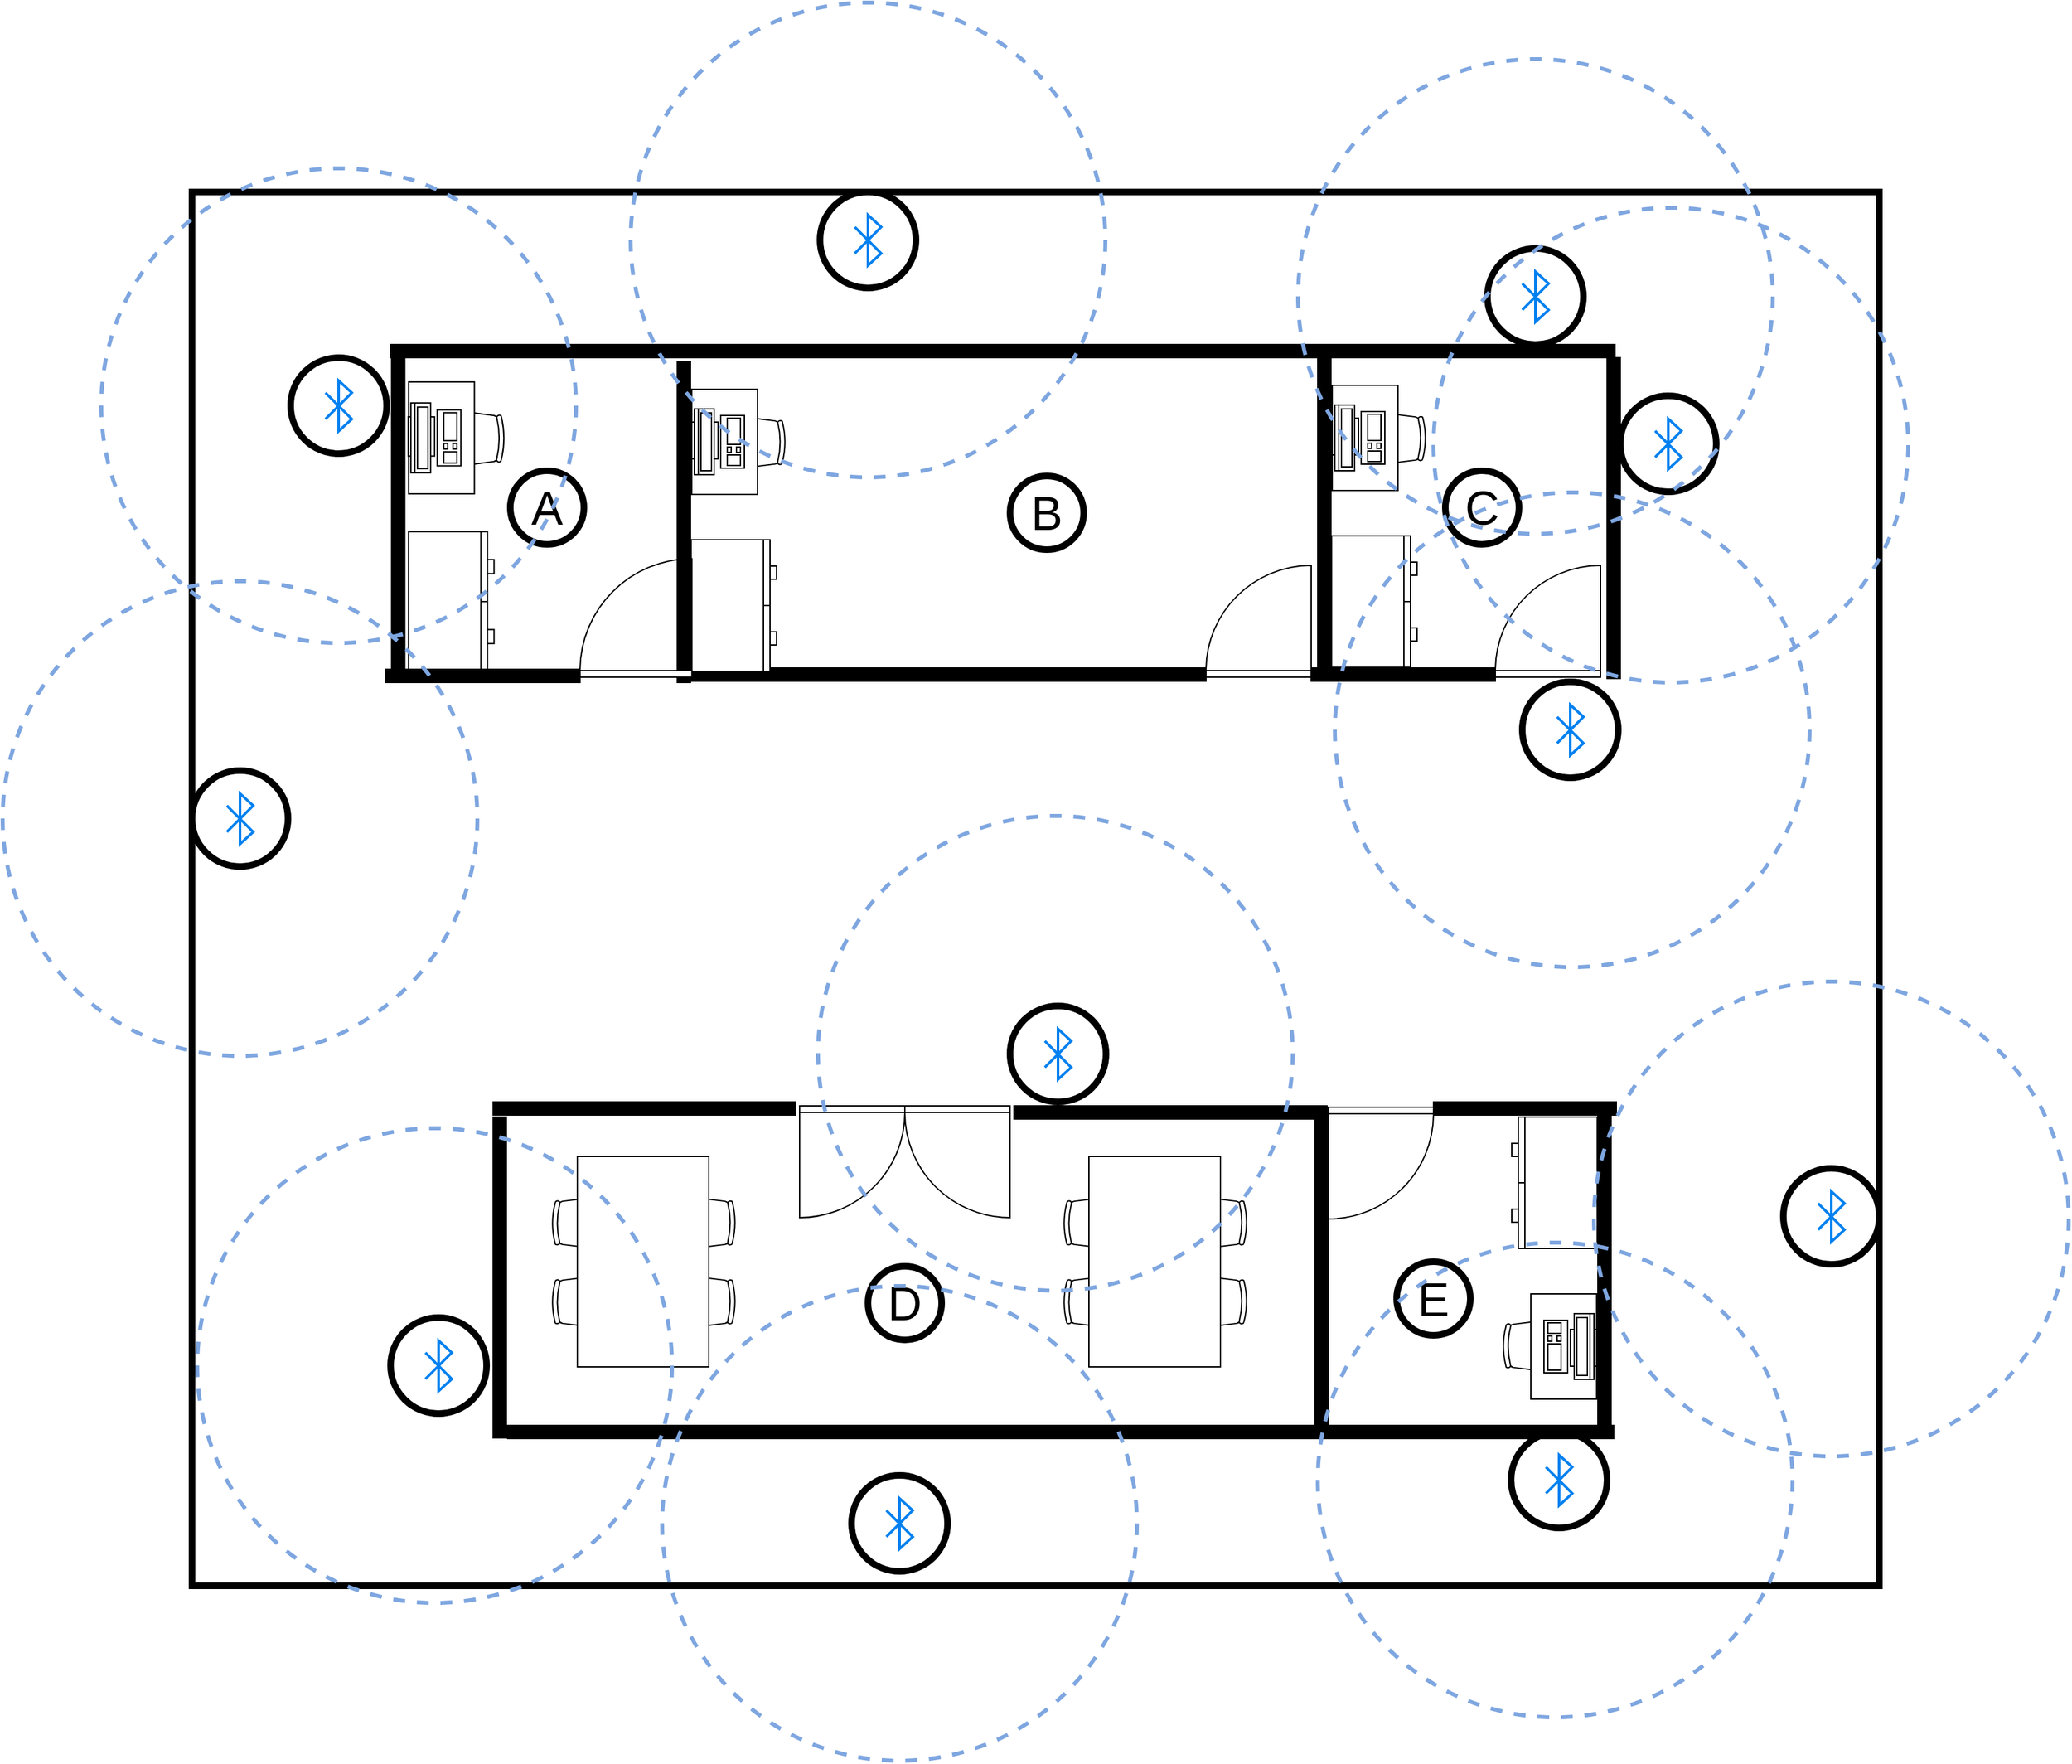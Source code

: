 <mxfile version="10.6.7" type="github"><diagram name="Page-1" id="4bd5d27a-524c-7e24-5d5f-89a86ee4fca1"><mxGraphModel dx="1676" dy="198" grid="1" gridSize="10" guides="1" tooltips="1" connect="1" arrows="1" fold="1" page="1" pageScale="1" pageWidth="1100" pageHeight="850" background="#ffffff" math="0" shadow="0"><root><mxCell id="0"/><mxCell id="1" parent="0"/><mxCell id="tAfreIKGN3YU9tpH7wSX-119" value="" style="rounded=0;whiteSpace=wrap;html=1;gradientColor=none;strokeWidth=5;fontStyle=1;fillColor=none;" vertex="1" parent="1"><mxGeometry x="812" y="1500" width="1283" height="1060" as="geometry"/></mxCell><mxCell id="tAfreIKGN3YU9tpH7wSX-102" value="" style="group;rotation=180;" vertex="1" connectable="0" parent="1"><mxGeometry x="1676" y="2192" width="222" height="247" as="geometry"/></mxCell><mxCell id="tAfreIKGN3YU9tpH7wSX-103" value="" style="verticalLabelPosition=bottom;html=1;verticalAlign=top;align=center;strokeWidth=1;shape=mxgraph.floorplan.doorRight;rounded=0;shadow=0;comic=0;fillColor=#FFFFFF;fontFamily=Verdana;fontSize=12;flipV=1;rotation=180;" vertex="1" parent="tAfreIKGN3YU9tpH7wSX-102"><mxGeometry y="4" width="80" height="85" as="geometry"/></mxCell><mxCell id="tAfreIKGN3YU9tpH7wSX-104" value="" style="verticalLabelPosition=bottom;html=1;verticalAlign=top;align=center;strokeWidth=1;shape=mxgraph.floorplan.wall;fillColor=#000000;direction=south;rounded=0;shadow=0;comic=0;fontFamily=Verdana;fontSize=12;rotation=180;" vertex="1" parent="tAfreIKGN3YU9tpH7wSX-102"><mxGeometry x="205" y="3" width="10" height="244" as="geometry"/></mxCell><mxCell id="tAfreIKGN3YU9tpH7wSX-105" value="" style="group;rotation=270;" vertex="1" connectable="0" parent="tAfreIKGN3YU9tpH7wSX-102"><mxGeometry x="129" y="151" width="80" height="70" as="geometry"/></mxCell><mxCell id="tAfreIKGN3YU9tpH7wSX-106" value="" style="verticalLabelPosition=bottom;html=1;verticalAlign=top;align=center;strokeWidth=1;shape=mxgraph.floorplan.office_chair;fillColor=#ffffff;strokeColor=#000000;shadow=0;rounded=0;comic=0;fontFamily=Verdana;fontSize=12;rotation=270;" vertex="1" parent="tAfreIKGN3YU9tpH7wSX-105"><mxGeometry x="5" y="13" width="40" height="43" as="geometry"/></mxCell><mxCell id="tAfreIKGN3YU9tpH7wSX-107" value="" style="shape=rect;fillColor=#ffffff;strokeColor=#000000;shadow=0;rounded=0;comic=0;fontFamily=Verdana;fontSize=12;align=center;html=1;rotation=270;" vertex="1" parent="tAfreIKGN3YU9tpH7wSX-105"><mxGeometry x="10" y="10" width="80" height="50" as="geometry"/></mxCell><mxCell id="tAfreIKGN3YU9tpH7wSX-108" value="" style="verticalLabelPosition=bottom;html=1;verticalAlign=top;align=center;strokeWidth=1;shape=mxgraph.floorplan.workstation;fillColor=#ffffff;strokeColor=#000000;shadow=0;flipV=1;rounded=0;comic=0;fontFamily=Verdana;fontSize=12;rotation=270;" vertex="1" parent="tAfreIKGN3YU9tpH7wSX-105"><mxGeometry x="30" y="15" width="50" height="40" as="geometry"/></mxCell><mxCell id="tAfreIKGN3YU9tpH7wSX-110" value="" style="verticalLabelPosition=bottom;html=1;verticalAlign=top;align=center;strokeWidth=1;shape=mxgraph.floorplan.dresser;rounded=0;shadow=0;comic=0;fillColor=#FFFFFF;fontFamily=Verdana;fontSize=12;rotation=90;" vertex="1" parent="tAfreIKGN3YU9tpH7wSX-102"><mxGeometry x="122" y="29" width="100" height="65" as="geometry"/></mxCell><mxCell id="tAfreIKGN3YU9tpH7wSX-112" value="" style="verticalLabelPosition=bottom;html=1;verticalAlign=top;align=center;strokeWidth=1;shape=mxgraph.floorplan.wall;fillColor=#000000;rounded=0;shadow=0;comic=0;fontFamily=Verdana;fontSize=12;rotation=180;" vertex="1" parent="tAfreIKGN3YU9tpH7wSX-102"><mxGeometry x="80" width="139" height="10" as="geometry"/></mxCell><mxCell id="tAfreIKGN3YU9tpH7wSX-63" value="" style="verticalLabelPosition=bottom;html=1;verticalAlign=top;align=center;strokeWidth=1;shape=mxgraph.floorplan.wall;fillColor=#000000;rounded=0;shadow=0;comic=0;fontFamily=Verdana;fontSize=12;" vertex="1" parent="1"><mxGeometry x="1052" y="2438" width="841" height="10" as="geometry"/></mxCell><mxCell id="tAfreIKGN3YU9tpH7wSX-64" value="" style="group;rotation=90;" vertex="1" connectable="0" parent="1"><mxGeometry x="1075" y="2243.5" width="160" height="140" as="geometry"/></mxCell><mxCell id="tAfreIKGN3YU9tpH7wSX-65" value="" style="verticalLabelPosition=bottom;html=1;verticalAlign=top;align=center;strokeWidth=1;shape=mxgraph.floorplan.office_chair;fillColor=#ffffff;strokeColor=#000000;shadow=0;rounded=0;comic=0;fontFamily=Verdana;fontSize=12;rotation=90;" vertex="1" parent="tAfreIKGN3YU9tpH7wSX-64"><mxGeometry x="109" y="19" width="40" height="43" as="geometry"/></mxCell><mxCell id="tAfreIKGN3YU9tpH7wSX-66" value="" style="verticalLabelPosition=bottom;html=1;verticalAlign=top;align=center;strokeWidth=1;shape=mxgraph.floorplan.office_chair;fillColor=#ffffff;strokeColor=#000000;shadow=0;direction=west;rounded=0;comic=0;fontFamily=Verdana;fontSize=12;rotation=90;" vertex="1" parent="tAfreIKGN3YU9tpH7wSX-64"><mxGeometry x="12" y="19" width="40" height="43" as="geometry"/></mxCell><mxCell id="tAfreIKGN3YU9tpH7wSX-67" value="" style="verticalLabelPosition=bottom;html=1;verticalAlign=top;align=center;strokeWidth=1;shape=mxgraph.floorplan.office_chair;fillColor=#ffffff;strokeColor=#000000;shadow=0;rounded=0;comic=0;fontFamily=Verdana;fontSize=12;rotation=90;" vertex="1" parent="tAfreIKGN3YU9tpH7wSX-64"><mxGeometry x="109" y="79" width="40" height="43" as="geometry"/></mxCell><mxCell id="tAfreIKGN3YU9tpH7wSX-68" value="" style="verticalLabelPosition=bottom;html=1;verticalAlign=top;align=center;strokeWidth=1;shape=mxgraph.floorplan.office_chair;fillColor=#ffffff;strokeColor=#000000;shadow=0;direction=west;rounded=0;comic=0;fontFamily=Verdana;fontSize=12;rotation=90;" vertex="1" parent="tAfreIKGN3YU9tpH7wSX-64"><mxGeometry x="12" y="79" width="40" height="43" as="geometry"/></mxCell><mxCell id="tAfreIKGN3YU9tpH7wSX-69" value="" style="shape=rect;fillColor=#ffffff;strokeColor=#000000;shadow=0;rounded=0;comic=0;fontFamily=Verdana;fontSize=12;align=center;html=1;rotation=90;" vertex="1" parent="tAfreIKGN3YU9tpH7wSX-64"><mxGeometry y="20" width="160" height="100" as="geometry"/></mxCell><mxCell id="tAfreIKGN3YU9tpH7wSX-70" value="" style="group;rotation=90;" vertex="1" connectable="0" parent="1"><mxGeometry x="1464" y="2243.5" width="160" height="140" as="geometry"/></mxCell><mxCell id="tAfreIKGN3YU9tpH7wSX-71" value="" style="verticalLabelPosition=bottom;html=1;verticalAlign=top;align=center;strokeWidth=1;shape=mxgraph.floorplan.office_chair;fillColor=#ffffff;strokeColor=#000000;shadow=0;rounded=0;comic=0;fontFamily=Verdana;fontSize=12;rotation=90;" vertex="1" parent="tAfreIKGN3YU9tpH7wSX-70"><mxGeometry x="109" y="19" width="40" height="43" as="geometry"/></mxCell><mxCell id="tAfreIKGN3YU9tpH7wSX-72" value="" style="verticalLabelPosition=bottom;html=1;verticalAlign=top;align=center;strokeWidth=1;shape=mxgraph.floorplan.office_chair;fillColor=#ffffff;strokeColor=#000000;shadow=0;direction=west;rounded=0;comic=0;fontFamily=Verdana;fontSize=12;rotation=90;" vertex="1" parent="tAfreIKGN3YU9tpH7wSX-70"><mxGeometry x="12" y="19" width="40" height="43" as="geometry"/></mxCell><mxCell id="tAfreIKGN3YU9tpH7wSX-73" value="" style="verticalLabelPosition=bottom;html=1;verticalAlign=top;align=center;strokeWidth=1;shape=mxgraph.floorplan.office_chair;fillColor=#ffffff;strokeColor=#000000;shadow=0;rounded=0;comic=0;fontFamily=Verdana;fontSize=12;rotation=90;" vertex="1" parent="tAfreIKGN3YU9tpH7wSX-70"><mxGeometry x="109" y="79" width="40" height="43" as="geometry"/></mxCell><mxCell id="tAfreIKGN3YU9tpH7wSX-74" value="" style="verticalLabelPosition=bottom;html=1;verticalAlign=top;align=center;strokeWidth=1;shape=mxgraph.floorplan.office_chair;fillColor=#ffffff;strokeColor=#000000;shadow=0;direction=west;rounded=0;comic=0;fontFamily=Verdana;fontSize=12;rotation=90;" vertex="1" parent="tAfreIKGN3YU9tpH7wSX-70"><mxGeometry x="12" y="79" width="40" height="43" as="geometry"/></mxCell><mxCell id="tAfreIKGN3YU9tpH7wSX-75" value="" style="shape=rect;fillColor=#ffffff;strokeColor=#000000;shadow=0;rounded=0;comic=0;fontFamily=Verdana;fontSize=12;align=center;html=1;rotation=90;" vertex="1" parent="tAfreIKGN3YU9tpH7wSX-70"><mxGeometry y="20" width="160" height="100" as="geometry"/></mxCell><mxCell id="tAfreIKGN3YU9tpH7wSX-76" value="" style="verticalLabelPosition=bottom;html=1;verticalAlign=top;align=center;strokeWidth=1;shape=mxgraph.floorplan.doorDouble;rounded=0;shadow=0;comic=0;fillColor=#FFFFFF;fontFamily=Verdana;fontSize=12;flipV=1;rotation=180;" vertex="1" parent="1"><mxGeometry x="1274" y="2195" width="160" height="85" as="geometry"/></mxCell><mxCell id="tAfreIKGN3YU9tpH7wSX-77" value="" style="verticalLabelPosition=bottom;html=1;verticalAlign=top;align=center;strokeWidth=1;shape=mxgraph.floorplan.wall;fillColor=#000000;direction=south;rounded=0;shadow=0;comic=0;fontFamily=Verdana;fontSize=12;" vertex="1" parent="1"><mxGeometry x="1666" y="2201.5" width="10" height="244" as="geometry"/></mxCell><mxCell id="tAfreIKGN3YU9tpH7wSX-78" value="" style="verticalLabelPosition=bottom;html=1;verticalAlign=top;align=center;strokeWidth=1;shape=mxgraph.floorplan.wall;fillColor=#000000;rounded=0;shadow=0;comic=0;fontFamily=Verdana;fontSize=12;" vertex="1" parent="1"><mxGeometry x="1041" y="2192" width="230" height="10" as="geometry"/></mxCell><mxCell id="tAfreIKGN3YU9tpH7wSX-79" value="" style="verticalLabelPosition=bottom;html=1;verticalAlign=top;align=center;strokeWidth=1;shape=mxgraph.floorplan.wall;fillColor=#000000;rounded=0;shadow=0;comic=0;fontFamily=Verdana;fontSize=12;" vertex="1" parent="1"><mxGeometry x="1437" y="2195" width="238" height="10" as="geometry"/></mxCell><mxCell id="tAfreIKGN3YU9tpH7wSX-100" value="" style="verticalLabelPosition=bottom;html=1;verticalAlign=top;align=center;strokeWidth=1;shape=mxgraph.floorplan.wall;fillColor=#000000;direction=south;rounded=0;shadow=0;comic=0;fontFamily=Verdana;fontSize=12;" vertex="1" parent="1"><mxGeometry x="1041" y="2203.5" width="10" height="244" as="geometry"/></mxCell><mxCell id="tAfreIKGN3YU9tpH7wSX-31" value="" style="verticalLabelPosition=bottom;html=1;verticalAlign=top;align=center;strokeWidth=1;shape=mxgraph.floorplan.wall;fillColor=#000000;direction=south;rounded=0;shadow=0;comic=0;fontFamily=Verdana;fontSize=12;" vertex="1" parent="1"><mxGeometry x="1888" y="1626" width="10" height="244" as="geometry"/></mxCell><mxCell id="tAfreIKGN3YU9tpH7wSX-33" value="" style="verticalLabelPosition=bottom;html=1;verticalAlign=top;align=center;strokeWidth=1;shape=mxgraph.floorplan.doorRight;rounded=0;shadow=0;comic=0;fillColor=#FFFFFF;fontFamily=Verdana;fontSize=12;flipV=1;" vertex="1" parent="1"><mxGeometry x="1803" y="1784" width="80" height="85" as="geometry"/></mxCell><mxCell id="tAfreIKGN3YU9tpH7wSX-34" value="" style="verticalLabelPosition=bottom;html=1;verticalAlign=top;align=center;strokeWidth=1;shape=mxgraph.floorplan.wall;fillColor=#000000;rounded=0;shadow=0;comic=0;fontFamily=Verdana;fontSize=12;" vertex="1" parent="1"><mxGeometry x="1663" y="1862" width="140" height="10" as="geometry"/></mxCell><mxCell id="tAfreIKGN3YU9tpH7wSX-35" value="" style="verticalLabelPosition=bottom;html=1;verticalAlign=top;align=center;strokeWidth=1;shape=mxgraph.floorplan.wall;fillColor=#000000;direction=south;rounded=0;shadow=0;comic=0;fontFamily=Verdana;fontSize=12;" vertex="1" parent="1"><mxGeometry x="1668" y="1626" width="10" height="244" as="geometry"/></mxCell><mxCell id="tAfreIKGN3YU9tpH7wSX-36" value="" style="group;rotation=90;" vertex="1" connectable="0" parent="1"><mxGeometry x="1674" y="1652" width="80" height="70" as="geometry"/></mxCell><mxCell id="tAfreIKGN3YU9tpH7wSX-37" value="" style="verticalLabelPosition=bottom;html=1;verticalAlign=top;align=center;strokeWidth=1;shape=mxgraph.floorplan.office_chair;fillColor=#ffffff;strokeColor=#000000;shadow=0;rounded=0;comic=0;fontFamily=Verdana;fontSize=12;rotation=90;" vertex="1" parent="tAfreIKGN3YU9tpH7wSX-36"><mxGeometry x="35" y="14" width="40" height="43" as="geometry"/></mxCell><mxCell id="tAfreIKGN3YU9tpH7wSX-38" value="" style="shape=rect;fillColor=#ffffff;strokeColor=#000000;shadow=0;rounded=0;comic=0;fontFamily=Verdana;fontSize=12;align=center;html=1;rotation=90;" vertex="1" parent="tAfreIKGN3YU9tpH7wSX-36"><mxGeometry x="-10" y="10" width="80" height="50" as="geometry"/></mxCell><mxCell id="tAfreIKGN3YU9tpH7wSX-39" value="" style="verticalLabelPosition=bottom;html=1;verticalAlign=top;align=center;strokeWidth=1;shape=mxgraph.floorplan.workstation;fillColor=#ffffff;strokeColor=#000000;shadow=0;flipV=1;rounded=0;comic=0;fontFamily=Verdana;fontSize=12;rotation=90;" vertex="1" parent="tAfreIKGN3YU9tpH7wSX-36"><mxGeometry y="15" width="50" height="40" as="geometry"/></mxCell><mxCell id="tAfreIKGN3YU9tpH7wSX-41" value="" style="verticalLabelPosition=bottom;html=1;verticalAlign=top;align=center;strokeWidth=1;shape=mxgraph.floorplan.dresser;rounded=0;shadow=0;comic=0;fillColor=#FFFFFF;fontFamily=Verdana;fontSize=12;rotation=-90;" vertex="1" parent="1"><mxGeometry x="1661" y="1779" width="100" height="65" as="geometry"/></mxCell><mxCell id="tAfreIKGN3YU9tpH7wSX-43" value="" style="verticalLabelPosition=bottom;html=1;verticalAlign=top;align=center;strokeWidth=1;shape=mxgraph.floorplan.doorRight;rounded=0;shadow=0;comic=0;fillColor=#FFFFFF;fontFamily=Verdana;fontSize=12;flipV=1;" vertex="1" parent="1"><mxGeometry x="1583" y="1784" width="80" height="85" as="geometry"/></mxCell><mxCell id="tAfreIKGN3YU9tpH7wSX-44" value="" style="verticalLabelPosition=bottom;html=1;verticalAlign=top;align=center;strokeWidth=1;shape=mxgraph.floorplan.wall;fillColor=#000000;rounded=0;shadow=0;comic=0;fontFamily=Verdana;fontSize=12;" vertex="1" parent="1"><mxGeometry x="1190" y="1862" width="393" height="10" as="geometry"/></mxCell><mxCell id="tAfreIKGN3YU9tpH7wSX-45" value="" style="verticalLabelPosition=bottom;html=1;verticalAlign=top;align=center;strokeWidth=1;shape=mxgraph.floorplan.wall;fillColor=#000000;direction=south;rounded=0;shadow=0;comic=0;fontFamily=Verdana;fontSize=12;" vertex="1" parent="1"><mxGeometry x="1181" y="1629" width="10" height="244" as="geometry"/></mxCell><mxCell id="tAfreIKGN3YU9tpH7wSX-46" value="" style="group;rotation=90;" vertex="1" connectable="0" parent="1"><mxGeometry x="1187" y="1655" width="80" height="70" as="geometry"/></mxCell><mxCell id="tAfreIKGN3YU9tpH7wSX-47" value="" style="verticalLabelPosition=bottom;html=1;verticalAlign=top;align=center;strokeWidth=1;shape=mxgraph.floorplan.office_chair;fillColor=#ffffff;strokeColor=#000000;shadow=0;rounded=0;comic=0;fontFamily=Verdana;fontSize=12;rotation=90;" vertex="1" parent="tAfreIKGN3YU9tpH7wSX-46"><mxGeometry x="35" y="14" width="40" height="43" as="geometry"/></mxCell><mxCell id="tAfreIKGN3YU9tpH7wSX-48" value="" style="shape=rect;fillColor=#ffffff;strokeColor=#000000;shadow=0;rounded=0;comic=0;fontFamily=Verdana;fontSize=12;align=center;html=1;rotation=90;" vertex="1" parent="tAfreIKGN3YU9tpH7wSX-46"><mxGeometry x="-10" y="10" width="80" height="50" as="geometry"/></mxCell><mxCell id="tAfreIKGN3YU9tpH7wSX-49" value="" style="verticalLabelPosition=bottom;html=1;verticalAlign=top;align=center;strokeWidth=1;shape=mxgraph.floorplan.workstation;fillColor=#ffffff;strokeColor=#000000;shadow=0;flipV=1;rounded=0;comic=0;fontFamily=Verdana;fontSize=12;rotation=90;" vertex="1" parent="tAfreIKGN3YU9tpH7wSX-46"><mxGeometry y="15" width="50" height="40" as="geometry"/></mxCell><mxCell id="tAfreIKGN3YU9tpH7wSX-51" value="" style="verticalLabelPosition=bottom;html=1;verticalAlign=top;align=center;strokeWidth=1;shape=mxgraph.floorplan.dresser;rounded=0;shadow=0;comic=0;fillColor=#FFFFFF;fontFamily=Verdana;fontSize=12;rotation=-90;" vertex="1" parent="1"><mxGeometry x="1174" y="1782" width="100" height="65" as="geometry"/></mxCell><mxCell id="tAfreIKGN3YU9tpH7wSX-117" value="" style="verticalLabelPosition=bottom;html=1;verticalAlign=top;align=center;strokeWidth=1;shape=mxgraph.floorplan.wall;fillColor=#000000;rounded=0;shadow=0;comic=0;fontFamily=Verdana;fontSize=12;rotation=-180;" vertex="1" parent="1"><mxGeometry x="963" y="1616" width="931" height="10" as="geometry"/></mxCell><mxCell id="tAfreIKGN3YU9tpH7wSX-53" value="" style="verticalLabelPosition=bottom;html=1;verticalAlign=top;align=center;strokeWidth=1;shape=mxgraph.floorplan.doorRight;rounded=0;shadow=0;comic=0;fillColor=#FFFFFF;fontFamily=Verdana;fontSize=12;flipV=1;" vertex="1" parent="1"><mxGeometry x="1107.024" y="1784" width="85.084" height="85" as="geometry"/></mxCell><mxCell id="tAfreIKGN3YU9tpH7wSX-54" value="" style="verticalLabelPosition=bottom;html=1;verticalAlign=top;align=center;strokeWidth=1;shape=mxgraph.floorplan.wall;fillColor=#000000;direction=south;rounded=0;shadow=0;comic=0;fontFamily=Verdana;fontSize=12;" vertex="1" parent="1"><mxGeometry x="963.445" y="1626" width="10.636" height="244" as="geometry"/></mxCell><mxCell id="tAfreIKGN3YU9tpH7wSX-60" value="" style="verticalLabelPosition=bottom;html=1;verticalAlign=top;align=center;strokeWidth=1;shape=mxgraph.floorplan.dresser;rounded=0;shadow=0;comic=0;fillColor=#FFFFFF;fontFamily=Verdana;fontSize=12;rotation=-90;" vertex="1" parent="1"><mxGeometry x="956" y="1779" width="106.355" height="65" as="geometry"/></mxCell><mxCell id="tAfreIKGN3YU9tpH7wSX-62" value="" style="verticalLabelPosition=bottom;html=1;verticalAlign=top;align=center;strokeWidth=1;shape=mxgraph.floorplan.wall;fillColor=#000000;rounded=0;shadow=0;comic=0;fontFamily=Verdana;fontSize=12;" vertex="1" parent="1"><mxGeometry x="959.191" y="1863" width="147.834" height="10" as="geometry"/></mxCell><mxCell id="tAfreIKGN3YU9tpH7wSX-56" value="" style="verticalLabelPosition=bottom;html=1;verticalAlign=top;align=center;strokeWidth=1;shape=mxgraph.floorplan.office_chair;fillColor=#ffffff;strokeColor=#000000;shadow=0;rounded=0;comic=0;fontFamily=Verdana;fontSize=12;rotation=90;" vertex="1" parent="1"><mxGeometry x="1007.05" y="1666" width="42.542" height="43" as="geometry"/></mxCell><mxCell id="tAfreIKGN3YU9tpH7wSX-57" value="" style="shape=rect;fillColor=#ffffff;strokeColor=#000000;shadow=0;rounded=0;comic=0;fontFamily=Verdana;fontSize=12;align=center;html=1;rotation=90;" vertex="1" parent="1"><mxGeometry x="959.191" y="1662" width="85.084" height="50" as="geometry"/></mxCell><mxCell id="tAfreIKGN3YU9tpH7wSX-58" value="" style="verticalLabelPosition=bottom;html=1;verticalAlign=top;align=center;strokeWidth=1;shape=mxgraph.floorplan.workstation;fillColor=#ffffff;strokeColor=#000000;shadow=0;flipV=1;rounded=0;comic=0;fontFamily=Verdana;fontSize=12;rotation=90;" vertex="1" parent="1"><mxGeometry x="969.826" y="1667" width="53.178" height="40" as="geometry"/></mxCell><mxCell id="tAfreIKGN3YU9tpH7wSX-120" value="A" style="ellipse;whiteSpace=wrap;html=1;aspect=fixed;strokeWidth=5;fillColor=none;gradientColor=none;fontSize=36;" vertex="1" parent="1"><mxGeometry x="1054" y="1712" width="56" height="56" as="geometry"/></mxCell><mxCell id="tAfreIKGN3YU9tpH7wSX-121" value="B" style="ellipse;whiteSpace=wrap;html=1;aspect=fixed;strokeWidth=5;fillColor=none;gradientColor=none;fontSize=36;" vertex="1" parent="1"><mxGeometry x="1434" y="1716" width="56" height="56" as="geometry"/></mxCell><mxCell id="tAfreIKGN3YU9tpH7wSX-122" value="C" style="ellipse;whiteSpace=wrap;html=1;aspect=fixed;strokeWidth=5;fillColor=none;gradientColor=none;fontSize=36;" vertex="1" parent="1"><mxGeometry x="1765" y="1712" width="56" height="56" as="geometry"/></mxCell><mxCell id="tAfreIKGN3YU9tpH7wSX-123" value="D" style="ellipse;whiteSpace=wrap;html=1;aspect=fixed;strokeWidth=5;fillColor=none;gradientColor=none;fontSize=36;" vertex="1" parent="1"><mxGeometry x="1326" y="2317" width="56" height="56" as="geometry"/></mxCell><mxCell id="tAfreIKGN3YU9tpH7wSX-124" value="E" style="ellipse;whiteSpace=wrap;html=1;aspect=fixed;strokeWidth=5;fillColor=none;gradientColor=none;fontSize=36;" vertex="1" parent="1"><mxGeometry x="1728" y="2313.5" width="56" height="56" as="geometry"/></mxCell><mxCell id="tAfreIKGN3YU9tpH7wSX-128" value="" style="group" vertex="1" connectable="0" parent="1"><mxGeometry x="812" y="1940" width="271" height="271" as="geometry"/></mxCell><mxCell id="tAfreIKGN3YU9tpH7wSX-153" value="" style="ellipse;whiteSpace=wrap;html=1;aspect=fixed;strokeWidth=3;fillColor=none;gradientColor=none;fontSize=36;dashed=1;strokeColor=#7EA6E0;" vertex="1" parent="tAfreIKGN3YU9tpH7wSX-128"><mxGeometry x="-144" y="-144" width="361" height="361" as="geometry"/></mxCell><mxCell id="tAfreIKGN3YU9tpH7wSX-126" value="" style="ellipse;whiteSpace=wrap;html=1;aspect=fixed;strokeWidth=5;fillColor=none;gradientColor=none;fontSize=36;" vertex="1" parent="tAfreIKGN3YU9tpH7wSX-128"><mxGeometry width="73" height="73" as="geometry"/></mxCell><mxCell id="tAfreIKGN3YU9tpH7wSX-125" value="" style="html=1;verticalLabelPosition=bottom;align=center;labelBackgroundColor=#ffffff;verticalAlign=top;strokeWidth=2;strokeColor=#0080F0;fillColor=#ffffff;shadow=0;dashed=0;shape=mxgraph.ios7.icons.bluetooth;pointerEvents=1;fontSize=36;aspect=fixed;" vertex="1" parent="tAfreIKGN3YU9tpH7wSX-128"><mxGeometry x="26.5" y="17.5" width="20" height="38.4" as="geometry"/></mxCell><mxCell id="tAfreIKGN3YU9tpH7wSX-129" value="" style="group" vertex="1" connectable="0" parent="1"><mxGeometry x="1434" y="2119" width="73" height="73" as="geometry"/></mxCell><mxCell id="tAfreIKGN3YU9tpH7wSX-130" value="" style="ellipse;whiteSpace=wrap;html=1;aspect=fixed;strokeWidth=5;fillColor=none;gradientColor=none;fontSize=36;" vertex="1" parent="tAfreIKGN3YU9tpH7wSX-129"><mxGeometry width="73" height="73" as="geometry"/></mxCell><mxCell id="tAfreIKGN3YU9tpH7wSX-131" value="" style="html=1;verticalLabelPosition=bottom;align=center;labelBackgroundColor=#ffffff;verticalAlign=top;strokeWidth=2;strokeColor=#0080F0;fillColor=#ffffff;shadow=0;dashed=0;shape=mxgraph.ios7.icons.bluetooth;pointerEvents=1;fontSize=36;aspect=fixed;" vertex="1" parent="tAfreIKGN3YU9tpH7wSX-129"><mxGeometry x="26.5" y="17.5" width="20" height="38.4" as="geometry"/></mxCell><mxCell id="tAfreIKGN3YU9tpH7wSX-132" value="" style="group" vertex="1" connectable="0" parent="1"><mxGeometry x="2022" y="2242.5" width="73" height="73" as="geometry"/></mxCell><mxCell id="tAfreIKGN3YU9tpH7wSX-133" value="" style="ellipse;whiteSpace=wrap;html=1;aspect=fixed;strokeWidth=5;fillColor=none;gradientColor=none;fontSize=36;" vertex="1" parent="tAfreIKGN3YU9tpH7wSX-132"><mxGeometry width="73" height="73" as="geometry"/></mxCell><mxCell id="tAfreIKGN3YU9tpH7wSX-134" value="" style="html=1;verticalLabelPosition=bottom;align=center;labelBackgroundColor=#ffffff;verticalAlign=top;strokeWidth=2;strokeColor=#0080F0;fillColor=#ffffff;shadow=0;dashed=0;shape=mxgraph.ios7.icons.bluetooth;pointerEvents=1;fontSize=36;aspect=fixed;" vertex="1" parent="tAfreIKGN3YU9tpH7wSX-132"><mxGeometry x="26.5" y="17.5" width="20" height="38.4" as="geometry"/></mxCell><mxCell id="tAfreIKGN3YU9tpH7wSX-135" value="" style="group" vertex="1" connectable="0" parent="1"><mxGeometry x="1898" y="1655" width="73" height="73" as="geometry"/></mxCell><mxCell id="tAfreIKGN3YU9tpH7wSX-136" value="" style="ellipse;whiteSpace=wrap;html=1;aspect=fixed;strokeWidth=5;fillColor=none;gradientColor=none;fontSize=36;" vertex="1" parent="tAfreIKGN3YU9tpH7wSX-135"><mxGeometry width="73" height="73" as="geometry"/></mxCell><mxCell id="tAfreIKGN3YU9tpH7wSX-137" value="" style="html=1;verticalLabelPosition=bottom;align=center;labelBackgroundColor=#ffffff;verticalAlign=top;strokeWidth=2;strokeColor=#0080F0;fillColor=#ffffff;shadow=0;dashed=0;shape=mxgraph.ios7.icons.bluetooth;pointerEvents=1;fontSize=36;aspect=fixed;" vertex="1" parent="tAfreIKGN3YU9tpH7wSX-135"><mxGeometry x="26.5" y="17.5" width="20" height="38.4" as="geometry"/></mxCell><mxCell id="tAfreIKGN3YU9tpH7wSX-138" value="" style="group" vertex="1" connectable="0" parent="1"><mxGeometry x="963" y="2356" width="73" height="73" as="geometry"/></mxCell><mxCell id="tAfreIKGN3YU9tpH7wSX-139" value="" style="ellipse;whiteSpace=wrap;html=1;aspect=fixed;strokeWidth=5;fillColor=none;gradientColor=none;fontSize=36;" vertex="1" parent="tAfreIKGN3YU9tpH7wSX-138"><mxGeometry width="73" height="73" as="geometry"/></mxCell><mxCell id="tAfreIKGN3YU9tpH7wSX-140" value="" style="html=1;verticalLabelPosition=bottom;align=center;labelBackgroundColor=#ffffff;verticalAlign=top;strokeWidth=2;strokeColor=#0080F0;fillColor=#ffffff;shadow=0;dashed=0;shape=mxgraph.ios7.icons.bluetooth;pointerEvents=1;fontSize=36;aspect=fixed;" vertex="1" parent="tAfreIKGN3YU9tpH7wSX-138"><mxGeometry x="26.5" y="17.5" width="20" height="38.4" as="geometry"/></mxCell><mxCell id="tAfreIKGN3YU9tpH7wSX-141" value="" style="group" vertex="1" connectable="0" parent="1"><mxGeometry x="887" y="1626" width="73" height="73" as="geometry"/></mxCell><mxCell id="tAfreIKGN3YU9tpH7wSX-142" value="" style="ellipse;whiteSpace=wrap;html=1;aspect=fixed;strokeWidth=5;fillColor=none;gradientColor=none;fontSize=36;" vertex="1" parent="tAfreIKGN3YU9tpH7wSX-141"><mxGeometry width="73" height="73" as="geometry"/></mxCell><mxCell id="tAfreIKGN3YU9tpH7wSX-143" value="" style="html=1;verticalLabelPosition=bottom;align=center;labelBackgroundColor=#ffffff;verticalAlign=top;strokeWidth=2;strokeColor=#0080F0;fillColor=#ffffff;shadow=0;dashed=0;shape=mxgraph.ios7.icons.bluetooth;pointerEvents=1;fontSize=36;aspect=fixed;" vertex="1" parent="tAfreIKGN3YU9tpH7wSX-141"><mxGeometry x="26.5" y="17.5" width="20" height="38.4" as="geometry"/></mxCell><mxCell id="tAfreIKGN3YU9tpH7wSX-144" value="" style="group" vertex="1" connectable="0" parent="1"><mxGeometry x="1313.5" y="2476" width="73" height="73" as="geometry"/></mxCell><mxCell id="tAfreIKGN3YU9tpH7wSX-145" value="" style="ellipse;whiteSpace=wrap;html=1;aspect=fixed;strokeWidth=5;fillColor=none;gradientColor=none;fontSize=36;" vertex="1" parent="tAfreIKGN3YU9tpH7wSX-144"><mxGeometry width="73" height="73" as="geometry"/></mxCell><mxCell id="tAfreIKGN3YU9tpH7wSX-146" value="" style="html=1;verticalLabelPosition=bottom;align=center;labelBackgroundColor=#ffffff;verticalAlign=top;strokeWidth=2;strokeColor=#0080F0;fillColor=#ffffff;shadow=0;dashed=0;shape=mxgraph.ios7.icons.bluetooth;pointerEvents=1;fontSize=36;aspect=fixed;" vertex="1" parent="tAfreIKGN3YU9tpH7wSX-144"><mxGeometry x="26.5" y="17.5" width="20" height="38.4" as="geometry"/></mxCell><mxCell id="tAfreIKGN3YU9tpH7wSX-147" value="" style="group" vertex="1" connectable="0" parent="1"><mxGeometry x="1815" y="2443" width="73" height="73" as="geometry"/></mxCell><mxCell id="tAfreIKGN3YU9tpH7wSX-148" value="" style="ellipse;whiteSpace=wrap;html=1;aspect=fixed;strokeWidth=5;fillColor=none;gradientColor=none;fontSize=36;" vertex="1" parent="tAfreIKGN3YU9tpH7wSX-147"><mxGeometry width="73" height="73" as="geometry"/></mxCell><mxCell id="tAfreIKGN3YU9tpH7wSX-149" value="" style="html=1;verticalLabelPosition=bottom;align=center;labelBackgroundColor=#ffffff;verticalAlign=top;strokeWidth=2;strokeColor=#0080F0;fillColor=#ffffff;shadow=0;dashed=0;shape=mxgraph.ios7.icons.bluetooth;pointerEvents=1;fontSize=36;aspect=fixed;" vertex="1" parent="tAfreIKGN3YU9tpH7wSX-147"><mxGeometry x="26.5" y="17.5" width="20" height="38.4" as="geometry"/></mxCell><mxCell id="tAfreIKGN3YU9tpH7wSX-150" value="" style="group" vertex="1" connectable="0" parent="1"><mxGeometry x="1823.5" y="1872.5" width="73" height="73" as="geometry"/></mxCell><mxCell id="tAfreIKGN3YU9tpH7wSX-151" value="" style="ellipse;whiteSpace=wrap;html=1;aspect=fixed;strokeWidth=5;fillColor=none;gradientColor=none;fontSize=36;" vertex="1" parent="tAfreIKGN3YU9tpH7wSX-150"><mxGeometry width="73" height="73" as="geometry"/></mxCell><mxCell id="tAfreIKGN3YU9tpH7wSX-152" value="" style="html=1;verticalLabelPosition=bottom;align=center;labelBackgroundColor=#ffffff;verticalAlign=top;strokeWidth=2;strokeColor=#0080F0;fillColor=#ffffff;shadow=0;dashed=0;shape=mxgraph.ios7.icons.bluetooth;pointerEvents=1;fontSize=36;aspect=fixed;" vertex="1" parent="tAfreIKGN3YU9tpH7wSX-150"><mxGeometry x="26.5" y="17.5" width="20" height="38.4" as="geometry"/></mxCell><mxCell id="tAfreIKGN3YU9tpH7wSX-154" value="" style="group" vertex="1" connectable="0" parent="1"><mxGeometry x="1289.5" y="1500" width="73" height="73" as="geometry"/></mxCell><mxCell id="tAfreIKGN3YU9tpH7wSX-155" value="" style="ellipse;whiteSpace=wrap;html=1;aspect=fixed;strokeWidth=5;fillColor=none;gradientColor=none;fontSize=36;" vertex="1" parent="tAfreIKGN3YU9tpH7wSX-154"><mxGeometry width="73" height="73" as="geometry"/></mxCell><mxCell id="tAfreIKGN3YU9tpH7wSX-156" value="" style="html=1;verticalLabelPosition=bottom;align=center;labelBackgroundColor=#ffffff;verticalAlign=top;strokeWidth=2;strokeColor=#0080F0;fillColor=#ffffff;shadow=0;dashed=0;shape=mxgraph.ios7.icons.bluetooth;pointerEvents=1;fontSize=36;aspect=fixed;" vertex="1" parent="tAfreIKGN3YU9tpH7wSX-154"><mxGeometry x="26.5" y="17.5" width="20" height="38.4" as="geometry"/></mxCell><mxCell id="tAfreIKGN3YU9tpH7wSX-157" value="" style="group" vertex="1" connectable="0" parent="1"><mxGeometry x="1797" y="1543" width="217" height="217" as="geometry"/></mxCell><mxCell id="tAfreIKGN3YU9tpH7wSX-158" value="" style="ellipse;whiteSpace=wrap;html=1;aspect=fixed;strokeWidth=5;fillColor=none;gradientColor=none;fontSize=36;" vertex="1" parent="tAfreIKGN3YU9tpH7wSX-157"><mxGeometry width="73" height="73" as="geometry"/></mxCell><mxCell id="tAfreIKGN3YU9tpH7wSX-159" value="" style="html=1;verticalLabelPosition=bottom;align=center;labelBackgroundColor=#ffffff;verticalAlign=top;strokeWidth=2;strokeColor=#0080F0;fillColor=#ffffff;shadow=0;dashed=0;shape=mxgraph.ios7.icons.bluetooth;pointerEvents=1;fontSize=36;aspect=fixed;" vertex="1" parent="tAfreIKGN3YU9tpH7wSX-157"><mxGeometry x="26.5" y="17.5" width="20" height="38.4" as="geometry"/></mxCell><mxCell id="tAfreIKGN3YU9tpH7wSX-162" value="" style="ellipse;whiteSpace=wrap;html=1;aspect=fixed;strokeWidth=3;fillColor=none;gradientColor=none;fontSize=36;dashed=1;strokeColor=#7EA6E0;" vertex="1" parent="tAfreIKGN3YU9tpH7wSX-157"><mxGeometry x="-144" y="-144" width="361" height="361" as="geometry"/></mxCell><mxCell id="tAfreIKGN3YU9tpH7wSX-160" value="" style="ellipse;whiteSpace=wrap;html=1;aspect=fixed;strokeWidth=3;fillColor=none;gradientColor=none;fontSize=36;dashed=1;strokeColor=#7EA6E0;" vertex="1" parent="1"><mxGeometry x="743" y="1482" width="361" height="361" as="geometry"/></mxCell><mxCell id="tAfreIKGN3YU9tpH7wSX-161" value="" style="ellipse;whiteSpace=wrap;html=1;aspect=fixed;strokeWidth=3;fillColor=none;gradientColor=none;fontSize=36;dashed=1;strokeColor=#7EA6E0;" vertex="1" parent="1"><mxGeometry x="1145.5" y="1356" width="361" height="361" as="geometry"/></mxCell><mxCell id="tAfreIKGN3YU9tpH7wSX-163" value="" style="ellipse;whiteSpace=wrap;html=1;aspect=fixed;strokeWidth=3;fillColor=none;gradientColor=none;fontSize=36;dashed=1;strokeColor=#7EA6E0;" vertex="1" parent="1"><mxGeometry x="1756" y="1512" width="361" height="361" as="geometry"/></mxCell><mxCell id="tAfreIKGN3YU9tpH7wSX-164" value="" style="ellipse;whiteSpace=wrap;html=1;aspect=fixed;strokeWidth=3;fillColor=none;gradientColor=none;fontSize=36;dashed=1;strokeColor=#7EA6E0;" vertex="1" parent="1"><mxGeometry x="1681" y="1728.5" width="361" height="361" as="geometry"/></mxCell><mxCell id="tAfreIKGN3YU9tpH7wSX-165" value="" style="ellipse;whiteSpace=wrap;html=1;aspect=fixed;strokeWidth=3;fillColor=none;gradientColor=none;fontSize=36;dashed=1;strokeColor=#7EA6E0;" vertex="1" parent="1"><mxGeometry x="1878" y="2100.5" width="361" height="361" as="geometry"/></mxCell><mxCell id="tAfreIKGN3YU9tpH7wSX-166" value="" style="ellipse;whiteSpace=wrap;html=1;aspect=fixed;strokeWidth=3;fillColor=none;gradientColor=none;fontSize=36;dashed=1;strokeColor=#7EA6E0;" vertex="1" parent="1"><mxGeometry x="1668" y="2299" width="361" height="361" as="geometry"/></mxCell><mxCell id="tAfreIKGN3YU9tpH7wSX-167" value="" style="ellipse;whiteSpace=wrap;html=1;aspect=fixed;strokeWidth=3;fillColor=none;gradientColor=none;fontSize=36;dashed=1;strokeColor=#7EA6E0;" vertex="1" parent="1"><mxGeometry x="1169.5" y="2332" width="361" height="361" as="geometry"/></mxCell><mxCell id="tAfreIKGN3YU9tpH7wSX-168" value="" style="ellipse;whiteSpace=wrap;html=1;aspect=fixed;strokeWidth=3;fillColor=none;gradientColor=none;fontSize=36;dashed=1;strokeColor=#7EA6E0;" vertex="1" parent="1"><mxGeometry x="816" y="2212" width="361" height="361" as="geometry"/></mxCell><mxCell id="tAfreIKGN3YU9tpH7wSX-169" value="" style="ellipse;whiteSpace=wrap;html=1;aspect=fixed;strokeWidth=3;fillColor=none;gradientColor=none;fontSize=36;dashed=1;strokeColor=#7EA6E0;" vertex="1" parent="1"><mxGeometry x="1288" y="1974.5" width="361" height="361" as="geometry"/></mxCell></root></mxGraphModel></diagram></mxfile>